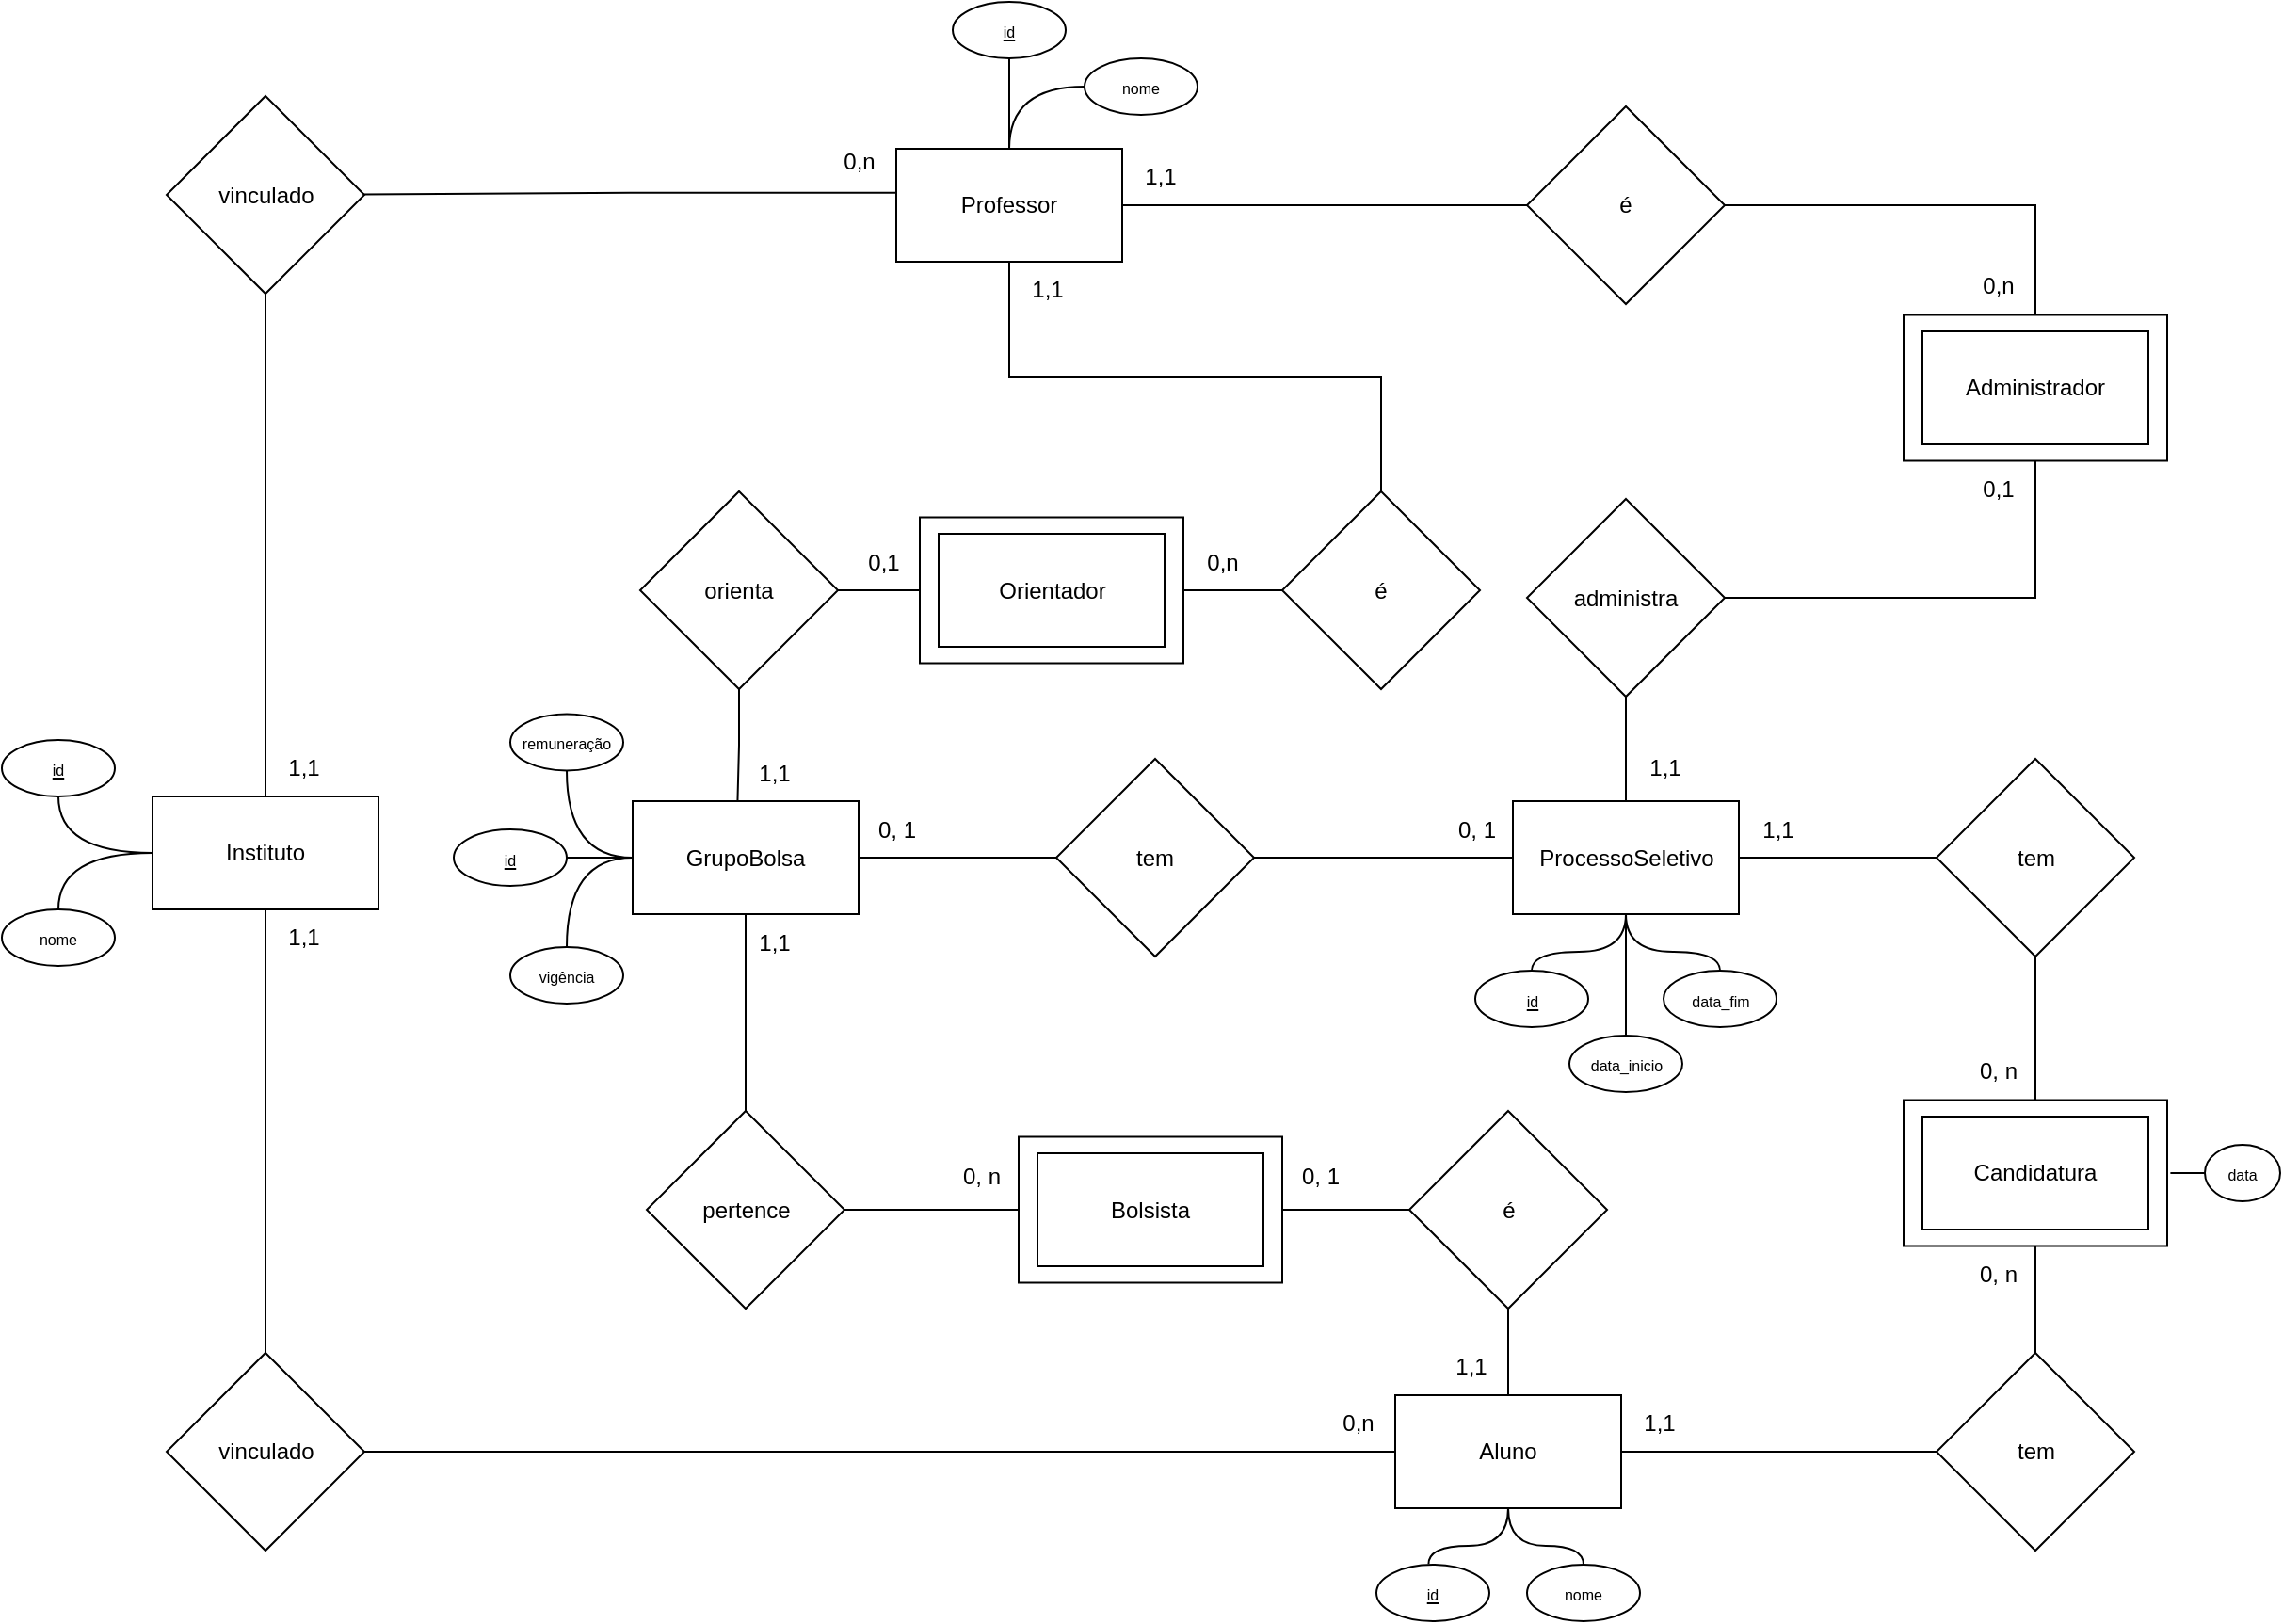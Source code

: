 <mxfile version="21.2.9" type="github">
  <diagram id="R2lEEEUBdFMjLlhIrx00" name="Page-1">
    <mxGraphModel dx="2284" dy="1934" grid="1" gridSize="10" guides="1" tooltips="1" connect="1" arrows="1" fold="1" page="1" pageScale="1" pageWidth="850" pageHeight="1100" math="0" shadow="0" extFonts="Permanent Marker^https://fonts.googleapis.com/css?family=Permanent+Marker">
      <root>
        <mxCell id="0" />
        <mxCell id="1" parent="0" />
        <mxCell id="pie1EhJkZhUP2Qu_YC7P-71" style="edgeStyle=orthogonalEdgeStyle;rounded=0;orthogonalLoop=1;jettySize=auto;html=1;exitX=1;exitY=0.5;exitDx=0;exitDy=0;entryX=0;entryY=0.5;entryDx=0;entryDy=0;endArrow=none;endFill=0;" parent="1" source="nmunE1XIVpIi25E5p-Tx-1" target="pie1EhJkZhUP2Qu_YC7P-9" edge="1">
          <mxGeometry relative="1" as="geometry" />
        </mxCell>
        <mxCell id="nmunE1XIVpIi25E5p-Tx-1" value="tem" style="rhombus;whiteSpace=wrap;html=1;" parent="1" vertex="1">
          <mxGeometry x="440" y="82" width="105" height="105" as="geometry" />
        </mxCell>
        <mxCell id="pie1EhJkZhUP2Qu_YC7P-125" style="edgeStyle=orthogonalEdgeStyle;rounded=0;orthogonalLoop=1;jettySize=auto;html=1;endArrow=none;endFill=0;" parent="1" source="pie1EhJkZhUP2Qu_YC7P-9" target="pie1EhJkZhUP2Qu_YC7P-78" edge="1">
          <mxGeometry relative="1" as="geometry" />
        </mxCell>
        <mxCell id="pie1EhJkZhUP2Qu_YC7P-16" value="" style="endArrow=none;html=1;rounded=0;exitX=1;exitY=0.5;exitDx=0;exitDy=0;entryX=0;entryY=0.5;entryDx=0;entryDy=0;endFill=0;" parent="1" source="pie1EhJkZhUP2Qu_YC7P-8" target="nmunE1XIVpIi25E5p-Tx-1" edge="1">
          <mxGeometry width="50" height="50" relative="1" as="geometry">
            <mxPoint x="380" y="137" as="sourcePoint" />
            <mxPoint x="430" y="87" as="targetPoint" />
          </mxGeometry>
        </mxCell>
        <mxCell id="VUNNy5yP3uQGhmD9CiRU-61" style="edgeStyle=orthogonalEdgeStyle;rounded=0;orthogonalLoop=1;jettySize=auto;html=1;exitX=0.5;exitY=0;exitDx=0;exitDy=0;fontFamily=Helvetica;fontSize=12;fontColor=default;endArrow=none;endFill=0;" parent="1" source="pie1EhJkZhUP2Qu_YC7P-28" target="pie1EhJkZhUP2Qu_YC7P-8" edge="1">
          <mxGeometry relative="1" as="geometry" />
        </mxCell>
        <mxCell id="pie1EhJkZhUP2Qu_YC7P-28" value="pertence" style="rhombus;whiteSpace=wrap;html=1;" parent="1" vertex="1">
          <mxGeometry x="222.5" y="269" width="105" height="105" as="geometry" />
        </mxCell>
        <mxCell id="pie1EhJkZhUP2Qu_YC7P-35" style="edgeStyle=orthogonalEdgeStyle;rounded=0;orthogonalLoop=1;jettySize=auto;html=1;exitX=1;exitY=0.5;exitDx=0;exitDy=0;entryX=0;entryY=0.5;entryDx=0;entryDy=0;endArrow=none;endFill=0;" parent="1" source="pie1EhJkZhUP2Qu_YC7P-33" target="VUNNy5yP3uQGhmD9CiRU-64" edge="1">
          <mxGeometry relative="1" as="geometry">
            <mxPoint x="680" y="-50" as="targetPoint" />
          </mxGeometry>
        </mxCell>
        <mxCell id="pie1EhJkZhUP2Qu_YC7P-62" style="edgeStyle=orthogonalEdgeStyle;rounded=0;orthogonalLoop=1;jettySize=auto;html=1;exitX=-0.001;exitY=0.39;exitDx=0;exitDy=0;entryX=0.989;entryY=0.498;entryDx=0;entryDy=0;entryPerimeter=0;exitPerimeter=0;endArrow=none;endFill=0;" parent="1" source="pie1EhJkZhUP2Qu_YC7P-33" target="VUNNy5yP3uQGhmD9CiRU-2" edge="1">
          <mxGeometry relative="1" as="geometry">
            <Array as="points" />
            <mxPoint x="390.8" y="-216.135" as="targetPoint" />
          </mxGeometry>
        </mxCell>
        <mxCell id="pie1EhJkZhUP2Qu_YC7P-36" style="edgeStyle=orthogonalEdgeStyle;rounded=0;orthogonalLoop=1;jettySize=auto;html=1;entryX=0.5;entryY=0;entryDx=0;entryDy=0;endArrow=none;endFill=0;exitX=0.5;exitY=1;exitDx=0;exitDy=0;" parent="1" source="VUNNy5yP3uQGhmD9CiRU-3" target="pie1EhJkZhUP2Qu_YC7P-9" edge="1">
          <mxGeometry relative="1" as="geometry">
            <mxPoint x="680" y="25.5" as="sourcePoint" />
          </mxGeometry>
        </mxCell>
        <mxCell id="pie1EhJkZhUP2Qu_YC7P-66" style="edgeStyle=orthogonalEdgeStyle;rounded=0;orthogonalLoop=1;jettySize=auto;html=1;entryX=0.5;entryY=0;entryDx=0;entryDy=0;endArrow=none;endFill=0;" parent="1" source="pie1EhJkZhUP2Qu_YC7P-43" target="pie1EhJkZhUP2Qu_YC7P-45" edge="1">
          <mxGeometry relative="1" as="geometry" />
        </mxCell>
        <mxCell id="VUNNy5yP3uQGhmD9CiRU-55" style="edgeStyle=orthogonalEdgeStyle;rounded=0;orthogonalLoop=1;jettySize=auto;html=1;exitX=1;exitY=0.5;exitDx=0;exitDy=0;fontFamily=Helvetica;fontSize=12;fontColor=default;endArrow=none;endFill=0;" parent="1" source="pie1EhJkZhUP2Qu_YC7P-45" target="pie1EhJkZhUP2Qu_YC7P-22" edge="1">
          <mxGeometry relative="1" as="geometry" />
        </mxCell>
        <mxCell id="pie1EhJkZhUP2Qu_YC7P-45" value="vinculado" style="rhombus;whiteSpace=wrap;html=1;double=0;" parent="1" vertex="1">
          <mxGeometry x="-32.5" y="397.5" width="105" height="105" as="geometry" />
        </mxCell>
        <mxCell id="pie1EhJkZhUP2Qu_YC7P-57" style="edgeStyle=orthogonalEdgeStyle;rounded=0;orthogonalLoop=1;jettySize=auto;html=1;endArrow=none;endFill=0;entryX=0.464;entryY=0.022;entryDx=0;entryDy=0;entryPerimeter=0;" parent="1" source="pie1EhJkZhUP2Qu_YC7P-55" target="pie1EhJkZhUP2Qu_YC7P-8" edge="1">
          <mxGeometry relative="1" as="geometry" />
        </mxCell>
        <mxCell id="pie1EhJkZhUP2Qu_YC7P-55" value="orienta" style="rhombus;whiteSpace=wrap;html=1;" parent="1" vertex="1">
          <mxGeometry x="219" y="-60" width="105" height="105" as="geometry" />
        </mxCell>
        <mxCell id="VUNNy5yP3uQGhmD9CiRU-41" style="edgeStyle=orthogonalEdgeStyle;rounded=0;orthogonalLoop=1;jettySize=auto;html=1;entryX=0.5;entryY=0;entryDx=0;entryDy=0;fontFamily=Helvetica;fontSize=12;fontColor=default;endArrow=none;endFill=0;" parent="1" source="pie1EhJkZhUP2Qu_YC7P-78" target="pie1EhJkZhUP2Qu_YC7P-123" edge="1">
          <mxGeometry relative="1" as="geometry" />
        </mxCell>
        <mxCell id="pie1EhJkZhUP2Qu_YC7P-78" value="tem" style="rhombus;whiteSpace=wrap;html=1;double=0;" parent="1" vertex="1">
          <mxGeometry x="907.5" y="82" width="105" height="105" as="geometry" />
        </mxCell>
        <mxCell id="VUNNy5yP3uQGhmD9CiRU-63" style="edgeStyle=orthogonalEdgeStyle;rounded=0;orthogonalLoop=1;jettySize=auto;html=1;exitX=0.5;exitY=1;exitDx=0;exitDy=0;entryX=0.5;entryY=0;entryDx=0;entryDy=0;fontFamily=Helvetica;fontSize=12;fontColor=default;endArrow=none;endFill=0;" parent="1" source="VUNNy5yP3uQGhmD9CiRU-2" target="pie1EhJkZhUP2Qu_YC7P-43" edge="1">
          <mxGeometry relative="1" as="geometry" />
        </mxCell>
        <mxCell id="VUNNy5yP3uQGhmD9CiRU-2" value="vinculado" style="rhombus;whiteSpace=wrap;html=1;double=0;movable=1;resizable=1;rotatable=1;deletable=1;editable=1;locked=0;connectable=1;strokeColor=default;" parent="1" vertex="1">
          <mxGeometry x="-32.5" y="-270" width="105" height="105" as="geometry" />
        </mxCell>
        <mxCell id="VUNNy5yP3uQGhmD9CiRU-65" style="edgeStyle=orthogonalEdgeStyle;rounded=0;orthogonalLoop=1;jettySize=auto;html=1;exitX=1;exitY=0.5;exitDx=0;exitDy=0;entryX=0.5;entryY=1;entryDx=0;entryDy=0;fontFamily=Helvetica;fontSize=12;fontColor=default;endArrow=none;endFill=0;" parent="1" source="VUNNy5yP3uQGhmD9CiRU-3" target="VUNNy5yP3uQGhmD9CiRU-5" edge="1">
          <mxGeometry relative="1" as="geometry" />
        </mxCell>
        <mxCell id="VUNNy5yP3uQGhmD9CiRU-3" value="administra" style="rhombus;whiteSpace=wrap;html=1;double=0;movable=1;resizable=1;rotatable=1;deletable=1;editable=1;locked=0;connectable=1;" parent="1" vertex="1">
          <mxGeometry x="690" y="-56" width="105" height="105" as="geometry" />
        </mxCell>
        <mxCell id="VUNNy5yP3uQGhmD9CiRU-43" style="edgeStyle=orthogonalEdgeStyle;rounded=0;orthogonalLoop=1;jettySize=auto;html=1;entryX=0.5;entryY=1;entryDx=0;entryDy=0;fontFamily=Helvetica;fontSize=12;fontColor=default;endArrow=none;endFill=0;" parent="1" source="VUNNy5yP3uQGhmD9CiRU-42" target="pie1EhJkZhUP2Qu_YC7P-123" edge="1">
          <mxGeometry relative="1" as="geometry" />
        </mxCell>
        <mxCell id="VUNNy5yP3uQGhmD9CiRU-44" style="edgeStyle=orthogonalEdgeStyle;rounded=0;orthogonalLoop=1;jettySize=auto;html=1;exitX=0;exitY=0.5;exitDx=0;exitDy=0;entryX=1;entryY=0.5;entryDx=0;entryDy=0;fontFamily=Helvetica;fontSize=12;fontColor=default;endArrow=none;endFill=0;" parent="1" source="VUNNy5yP3uQGhmD9CiRU-42" target="pie1EhJkZhUP2Qu_YC7P-22" edge="1">
          <mxGeometry relative="1" as="geometry" />
        </mxCell>
        <mxCell id="VUNNy5yP3uQGhmD9CiRU-42" value="tem" style="rhombus;whiteSpace=wrap;html=1;double=0;fillColor=default;gradientColor=none;strokeColor=default;" parent="1" vertex="1">
          <mxGeometry x="907.5" y="397.5" width="105" height="105" as="geometry" />
        </mxCell>
        <mxCell id="VUNNy5yP3uQGhmD9CiRU-45" value="" style="group" parent="1" vertex="1" connectable="0">
          <mxGeometry x="890" y="233.25" width="200" height="137.5" as="geometry" />
        </mxCell>
        <mxCell id="pie1EhJkZhUP2Qu_YC7P-85" value="0, n" style="text;html=1;align=center;verticalAlign=middle;resizable=0;points=[];autosize=1;strokeColor=none;fillColor=none;" parent="VUNNy5yP3uQGhmD9CiRU-45" vertex="1">
          <mxGeometry x="30" width="40" height="30" as="geometry" />
        </mxCell>
        <mxCell id="pie1EhJkZhUP2Qu_YC7P-86" value="0, n" style="text;html=1;align=center;verticalAlign=middle;resizable=0;points=[];autosize=1;strokeColor=none;fillColor=none;" parent="VUNNy5yP3uQGhmD9CiRU-45" vertex="1">
          <mxGeometry x="30" y="107.5" width="40" height="30" as="geometry" />
        </mxCell>
        <mxCell id="pie1EhJkZhUP2Qu_YC7P-92" value="&lt;font style=&quot;font-size: 8px;&quot;&gt;data&lt;/font&gt;" style="ellipse;whiteSpace=wrap;html=1;" parent="VUNNy5yP3uQGhmD9CiRU-45" vertex="1">
          <mxGeometry x="160" y="53.75" width="40" height="30" as="geometry" />
        </mxCell>
        <mxCell id="VUNNy5yP3uQGhmD9CiRU-24" value="" style="group" parent="VUNNy5yP3uQGhmD9CiRU-45" vertex="1" connectable="0">
          <mxGeometry y="30" width="140" height="77.5" as="geometry" />
        </mxCell>
        <mxCell id="pie1EhJkZhUP2Qu_YC7P-123" value="" style="rounded=0;whiteSpace=wrap;html=1;" parent="VUNNy5yP3uQGhmD9CiRU-24" vertex="1">
          <mxGeometry width="140" height="77.5" as="geometry" />
        </mxCell>
        <mxCell id="pie1EhJkZhUP2Qu_YC7P-74" value="Candidatura" style="rounded=0;whiteSpace=wrap;html=1;" parent="VUNNy5yP3uQGhmD9CiRU-24" vertex="1">
          <mxGeometry x="10" y="8.75" width="120" height="60" as="geometry" />
        </mxCell>
        <mxCell id="VUNNy5yP3uQGhmD9CiRU-40" style="edgeStyle=orthogonalEdgeStyle;rounded=0;orthogonalLoop=1;jettySize=auto;html=1;exitX=0;exitY=0.5;exitDx=0;exitDy=0;entryX=1.012;entryY=0.495;entryDx=0;entryDy=0;entryPerimeter=0;fontFamily=Helvetica;fontSize=12;fontColor=default;endArrow=none;endFill=0;" parent="VUNNy5yP3uQGhmD9CiRU-45" source="pie1EhJkZhUP2Qu_YC7P-92" target="pie1EhJkZhUP2Qu_YC7P-123" edge="1">
          <mxGeometry relative="1" as="geometry" />
        </mxCell>
        <mxCell id="VUNNy5yP3uQGhmD9CiRU-46" value="" style="group" parent="1" vertex="1" connectable="0">
          <mxGeometry x="580" y="390" width="200" height="150" as="geometry" />
        </mxCell>
        <mxCell id="pie1EhJkZhUP2Qu_YC7P-22" value="Aluno" style="rounded=0;whiteSpace=wrap;html=1;comic=0;fixDash=0;container=0;glass=0;shadow=0;" parent="VUNNy5yP3uQGhmD9CiRU-46" vertex="1">
          <mxGeometry x="40" y="30" width="120" height="60" as="geometry" />
        </mxCell>
        <mxCell id="pie1EhJkZhUP2Qu_YC7P-32" value="1,1" style="text;html=1;align=center;verticalAlign=middle;resizable=0;points=[];autosize=1;strokeColor=none;fillColor=none;" parent="VUNNy5yP3uQGhmD9CiRU-46" vertex="1">
          <mxGeometry x="60" width="40" height="30" as="geometry" />
        </mxCell>
        <mxCell id="pie1EhJkZhUP2Qu_YC7P-51" value="0,n" style="text;html=1;align=center;verticalAlign=middle;resizable=0;points=[];autosize=1;strokeColor=none;fillColor=none;" parent="VUNNy5yP3uQGhmD9CiRU-46" vertex="1">
          <mxGeometry y="30" width="40" height="30" as="geometry" />
        </mxCell>
        <mxCell id="pie1EhJkZhUP2Qu_YC7P-87" value="1,1" style="text;html=1;align=center;verticalAlign=middle;resizable=0;points=[];autosize=1;strokeColor=none;fillColor=none;" parent="VUNNy5yP3uQGhmD9CiRU-46" vertex="1">
          <mxGeometry x="160" y="30" width="40" height="30" as="geometry" />
        </mxCell>
        <mxCell id="pie1EhJkZhUP2Qu_YC7P-100" value="&lt;font style=&quot;font-size: 8px;&quot;&gt;&lt;u&gt;id&lt;/u&gt;&lt;/font&gt;" style="ellipse;whiteSpace=wrap;html=1;" parent="VUNNy5yP3uQGhmD9CiRU-46" vertex="1">
          <mxGeometry x="30" y="120" width="60" height="30" as="geometry" />
        </mxCell>
        <mxCell id="pie1EhJkZhUP2Qu_YC7P-129" style="edgeStyle=orthogonalEdgeStyle;rounded=0;orthogonalLoop=1;jettySize=auto;html=1;entryX=0.462;entryY=-0.013;entryDx=0;entryDy=0;entryPerimeter=0;curved=1;endArrow=none;endFill=0;" parent="VUNNy5yP3uQGhmD9CiRU-46" source="pie1EhJkZhUP2Qu_YC7P-22" target="pie1EhJkZhUP2Qu_YC7P-100" edge="1">
          <mxGeometry relative="1" as="geometry" />
        </mxCell>
        <mxCell id="pie1EhJkZhUP2Qu_YC7P-101" value="&lt;font style=&quot;font-size: 8px;&quot;&gt;nome&lt;/font&gt;" style="ellipse;whiteSpace=wrap;html=1;" parent="VUNNy5yP3uQGhmD9CiRU-46" vertex="1">
          <mxGeometry x="110" y="120" width="60" height="30" as="geometry" />
        </mxCell>
        <mxCell id="pie1EhJkZhUP2Qu_YC7P-128" style="edgeStyle=orthogonalEdgeStyle;rounded=0;orthogonalLoop=1;jettySize=auto;html=1;exitX=0.5;exitY=1;exitDx=0;exitDy=0;entryX=0.5;entryY=0;entryDx=0;entryDy=0;endArrow=none;endFill=0;curved=1;" parent="VUNNy5yP3uQGhmD9CiRU-46" source="pie1EhJkZhUP2Qu_YC7P-22" target="pie1EhJkZhUP2Qu_YC7P-101" edge="1">
          <mxGeometry relative="1" as="geometry" />
        </mxCell>
        <mxCell id="VUNNy5yP3uQGhmD9CiRU-47" value="" style="group" parent="1" vertex="1" connectable="0">
          <mxGeometry x="642.5" y="72" width="200" height="187" as="geometry" />
        </mxCell>
        <mxCell id="pie1EhJkZhUP2Qu_YC7P-9" value="ProcessoSeletivo" style="rounded=0;whiteSpace=wrap;html=1;" parent="VUNNy5yP3uQGhmD9CiRU-47" vertex="1">
          <mxGeometry x="40" y="32.5" width="120" height="60" as="geometry" />
        </mxCell>
        <mxCell id="pie1EhJkZhUP2Qu_YC7P-21" value="0, 1" style="text;html=1;align=center;verticalAlign=middle;resizable=0;points=[];autosize=1;strokeColor=none;fillColor=none;" parent="VUNNy5yP3uQGhmD9CiRU-47" vertex="1">
          <mxGeometry y="32.5" width="40" height="30" as="geometry" />
        </mxCell>
        <mxCell id="pie1EhJkZhUP2Qu_YC7P-38" value="1,1" style="text;html=1;align=center;verticalAlign=middle;resizable=0;points=[];autosize=1;strokeColor=none;fillColor=none;" parent="VUNNy5yP3uQGhmD9CiRU-47" vertex="1">
          <mxGeometry x="100" width="40" height="30" as="geometry" />
        </mxCell>
        <mxCell id="pie1EhJkZhUP2Qu_YC7P-84" value="1,1" style="text;html=1;align=center;verticalAlign=middle;resizable=0;points=[];autosize=1;strokeColor=none;fillColor=none;" parent="VUNNy5yP3uQGhmD9CiRU-47" vertex="1">
          <mxGeometry x="160" y="32.5" width="40" height="30" as="geometry" />
        </mxCell>
        <mxCell id="pie1EhJkZhUP2Qu_YC7P-119" value="&lt;font style=&quot;font-size: 8px;&quot;&gt;&lt;u&gt;id&lt;/u&gt;&lt;/font&gt;" style="ellipse;whiteSpace=wrap;html=1;" parent="VUNNy5yP3uQGhmD9CiRU-47" vertex="1">
          <mxGeometry x="20" y="122.5" width="60" height="30" as="geometry" />
        </mxCell>
        <mxCell id="pie1EhJkZhUP2Qu_YC7P-120" style="edgeStyle=orthogonalEdgeStyle;rounded=0;orthogonalLoop=1;jettySize=auto;html=1;entryX=0.5;entryY=0;entryDx=0;entryDy=0;curved=1;endArrow=none;endFill=0;" parent="VUNNy5yP3uQGhmD9CiRU-47" source="pie1EhJkZhUP2Qu_YC7P-9" target="pie1EhJkZhUP2Qu_YC7P-119" edge="1">
          <mxGeometry relative="1" as="geometry" />
        </mxCell>
        <mxCell id="pie1EhJkZhUP2Qu_YC7P-130" value="&lt;font style=&quot;font-size: 8px;&quot;&gt;data_fim&lt;/font&gt;" style="ellipse;whiteSpace=wrap;html=1;" parent="VUNNy5yP3uQGhmD9CiRU-47" vertex="1">
          <mxGeometry x="120" y="122.5" width="60" height="30" as="geometry" />
        </mxCell>
        <mxCell id="pie1EhJkZhUP2Qu_YC7P-131" style="edgeStyle=orthogonalEdgeStyle;rounded=0;orthogonalLoop=1;jettySize=auto;html=1;exitX=0.5;exitY=1;exitDx=0;exitDy=0;entryX=0.5;entryY=0;entryDx=0;entryDy=0;endArrow=none;endFill=0;curved=1;" parent="VUNNy5yP3uQGhmD9CiRU-47" source="pie1EhJkZhUP2Qu_YC7P-9" target="pie1EhJkZhUP2Qu_YC7P-130" edge="1">
          <mxGeometry relative="1" as="geometry" />
        </mxCell>
        <mxCell id="pie1EhJkZhUP2Qu_YC7P-132" value="&lt;font style=&quot;font-size: 8px;&quot;&gt;data_inicio&lt;/font&gt;" style="ellipse;whiteSpace=wrap;html=1;" parent="VUNNy5yP3uQGhmD9CiRU-47" vertex="1">
          <mxGeometry x="70" y="157" width="60" height="30" as="geometry" />
        </mxCell>
        <mxCell id="pie1EhJkZhUP2Qu_YC7P-133" style="edgeStyle=orthogonalEdgeStyle;rounded=0;orthogonalLoop=1;jettySize=auto;html=1;entryX=0.5;entryY=0;entryDx=0;entryDy=0;endArrow=none;endFill=0;" parent="VUNNy5yP3uQGhmD9CiRU-47" source="pie1EhJkZhUP2Qu_YC7P-9" target="pie1EhJkZhUP2Qu_YC7P-132" edge="1">
          <mxGeometry relative="1" as="geometry" />
        </mxCell>
        <mxCell id="VUNNy5yP3uQGhmD9CiRU-48" value="" style="group" parent="1" vertex="1" connectable="0">
          <mxGeometry x="315" y="-320" width="200" height="168" as="geometry" />
        </mxCell>
        <mxCell id="pie1EhJkZhUP2Qu_YC7P-33" value="Professor" style="rounded=0;whiteSpace=wrap;html=1;" parent="VUNNy5yP3uQGhmD9CiRU-48" vertex="1">
          <mxGeometry x="40" y="78" width="120" height="60" as="geometry" />
        </mxCell>
        <mxCell id="pie1EhJkZhUP2Qu_YC7P-37" value="1,1" style="text;html=1;align=center;verticalAlign=middle;resizable=0;points=[];autosize=1;strokeColor=none;fillColor=none;" parent="VUNNy5yP3uQGhmD9CiRU-48" vertex="1">
          <mxGeometry x="160" y="78" width="40" height="30" as="geometry" />
        </mxCell>
        <mxCell id="pie1EhJkZhUP2Qu_YC7P-54" value="0,n" style="text;html=1;align=center;verticalAlign=middle;resizable=0;points=[];autosize=1;strokeColor=none;fillColor=none;" parent="VUNNy5yP3uQGhmD9CiRU-48" vertex="1">
          <mxGeometry y="70" width="40" height="30" as="geometry" />
        </mxCell>
        <mxCell id="pie1EhJkZhUP2Qu_YC7P-59" value="1,1" style="text;html=1;align=center;verticalAlign=middle;resizable=0;points=[];autosize=1;strokeColor=none;fillColor=none;" parent="VUNNy5yP3uQGhmD9CiRU-48" vertex="1">
          <mxGeometry x="100" y="138" width="40" height="30" as="geometry" />
        </mxCell>
        <mxCell id="pie1EhJkZhUP2Qu_YC7P-111" value="&lt;font style=&quot;font-size: 8px;&quot;&gt;&lt;u&gt;id&lt;/u&gt;&lt;/font&gt;" style="ellipse;whiteSpace=wrap;html=1;" parent="VUNNy5yP3uQGhmD9CiRU-48" vertex="1">
          <mxGeometry x="70" width="60" height="30" as="geometry" />
        </mxCell>
        <mxCell id="pie1EhJkZhUP2Qu_YC7P-113" style="edgeStyle=orthogonalEdgeStyle;rounded=0;orthogonalLoop=1;jettySize=auto;html=1;entryX=0.5;entryY=1;entryDx=0;entryDy=0;curved=1;exitX=0.5;exitY=0;exitDx=0;exitDy=0;endArrow=none;endFill=0;" parent="VUNNy5yP3uQGhmD9CiRU-48" source="pie1EhJkZhUP2Qu_YC7P-33" target="pie1EhJkZhUP2Qu_YC7P-111" edge="1">
          <mxGeometry relative="1" as="geometry">
            <Array as="points">
              <mxPoint x="100" y="40" />
              <mxPoint x="100" y="40" />
            </Array>
          </mxGeometry>
        </mxCell>
        <mxCell id="pie1EhJkZhUP2Qu_YC7P-114" style="edgeStyle=orthogonalEdgeStyle;rounded=0;orthogonalLoop=1;jettySize=auto;html=1;entryX=0.5;entryY=0;entryDx=0;entryDy=0;curved=1;endArrow=none;endFill=0;exitX=0;exitY=0.5;exitDx=0;exitDy=0;" parent="VUNNy5yP3uQGhmD9CiRU-48" source="pie1EhJkZhUP2Qu_YC7P-112" target="pie1EhJkZhUP2Qu_YC7P-33" edge="1">
          <mxGeometry relative="1" as="geometry" />
        </mxCell>
        <mxCell id="pie1EhJkZhUP2Qu_YC7P-112" value="&lt;font style=&quot;font-size: 8px;&quot;&gt;nome&lt;/font&gt;" style="ellipse;whiteSpace=wrap;html=1;" parent="VUNNy5yP3uQGhmD9CiRU-48" vertex="1">
          <mxGeometry x="140" y="30" width="60" height="30" as="geometry" />
        </mxCell>
        <mxCell id="VUNNy5yP3uQGhmD9CiRU-49" value="" style="group" parent="1" vertex="1" connectable="0">
          <mxGeometry x="-120" y="72" width="200" height="120" as="geometry" />
        </mxCell>
        <mxCell id="pie1EhJkZhUP2Qu_YC7P-43" value="Instituto" style="rounded=0;whiteSpace=wrap;html=1;comic=0;jiggle=100;" parent="VUNNy5yP3uQGhmD9CiRU-49" vertex="1">
          <mxGeometry x="80" y="30" width="120" height="60" as="geometry" />
        </mxCell>
        <mxCell id="pie1EhJkZhUP2Qu_YC7P-52" value="1,1" style="text;html=1;align=center;verticalAlign=middle;resizable=0;points=[];autosize=1;strokeColor=none;fillColor=none;" parent="VUNNy5yP3uQGhmD9CiRU-49" vertex="1">
          <mxGeometry x="140" y="90" width="40" height="30" as="geometry" />
        </mxCell>
        <mxCell id="pie1EhJkZhUP2Qu_YC7P-53" value="1,1" style="text;html=1;align=center;verticalAlign=middle;resizable=0;points=[];autosize=1;strokeColor=none;fillColor=none;" parent="VUNNy5yP3uQGhmD9CiRU-49" vertex="1">
          <mxGeometry x="140" width="40" height="30" as="geometry" />
        </mxCell>
        <mxCell id="pie1EhJkZhUP2Qu_YC7P-106" value="&lt;font style=&quot;font-size: 8px;&quot;&gt;&lt;u&gt;id&lt;/u&gt;&lt;/font&gt;" style="ellipse;whiteSpace=wrap;html=1;" parent="VUNNy5yP3uQGhmD9CiRU-49" vertex="1">
          <mxGeometry width="60" height="30" as="geometry" />
        </mxCell>
        <mxCell id="VUNNy5yP3uQGhmD9CiRU-33" style="edgeStyle=orthogonalEdgeStyle;orthogonalLoop=1;jettySize=auto;html=1;exitX=0;exitY=0.5;exitDx=0;exitDy=0;entryX=0.5;entryY=1;entryDx=0;entryDy=0;fontFamily=Helvetica;fontSize=12;fontColor=default;endArrow=none;endFill=0;curved=1;" parent="VUNNy5yP3uQGhmD9CiRU-49" source="pie1EhJkZhUP2Qu_YC7P-43" target="pie1EhJkZhUP2Qu_YC7P-106" edge="1">
          <mxGeometry relative="1" as="geometry" />
        </mxCell>
        <mxCell id="pie1EhJkZhUP2Qu_YC7P-107" value="&lt;font style=&quot;font-size: 8px;&quot;&gt;nome&lt;/font&gt;" style="ellipse;whiteSpace=wrap;html=1;" parent="VUNNy5yP3uQGhmD9CiRU-49" vertex="1">
          <mxGeometry y="90" width="60" height="30" as="geometry" />
        </mxCell>
        <mxCell id="VUNNy5yP3uQGhmD9CiRU-34" style="edgeStyle=orthogonalEdgeStyle;orthogonalLoop=1;jettySize=auto;html=1;exitX=0;exitY=0.5;exitDx=0;exitDy=0;entryX=0.5;entryY=0;entryDx=0;entryDy=0;fontFamily=Helvetica;fontSize=12;fontColor=default;endArrow=none;endFill=0;curved=1;" parent="VUNNy5yP3uQGhmD9CiRU-49" source="pie1EhJkZhUP2Qu_YC7P-43" target="pie1EhJkZhUP2Qu_YC7P-107" edge="1">
          <mxGeometry relative="1" as="geometry" />
        </mxCell>
        <mxCell id="VUNNy5yP3uQGhmD9CiRU-50" value="" style="group" parent="1" vertex="1" connectable="0">
          <mxGeometry x="90" y="58.25" width="285" height="153.75" as="geometry" />
        </mxCell>
        <mxCell id="pie1EhJkZhUP2Qu_YC7P-8" value="GrupoBolsa" style="rounded=0;whiteSpace=wrap;html=1;" parent="VUNNy5yP3uQGhmD9CiRU-50" vertex="1">
          <mxGeometry x="125" y="46.25" width="120" height="60" as="geometry" />
        </mxCell>
        <mxCell id="pie1EhJkZhUP2Qu_YC7P-20" value="0, 1" style="text;html=1;align=center;verticalAlign=middle;resizable=0;points=[];autosize=1;strokeColor=none;fillColor=none;" parent="VUNNy5yP3uQGhmD9CiRU-50" vertex="1">
          <mxGeometry x="245" y="46.25" width="40" height="30" as="geometry" />
        </mxCell>
        <mxCell id="pie1EhJkZhUP2Qu_YC7P-31" value="1,1" style="text;html=1;align=center;verticalAlign=middle;resizable=0;points=[];autosize=1;strokeColor=none;fillColor=none;" parent="VUNNy5yP3uQGhmD9CiRU-50" vertex="1">
          <mxGeometry x="180" y="106.25" width="40" height="30" as="geometry" />
        </mxCell>
        <mxCell id="pie1EhJkZhUP2Qu_YC7P-58" value="1,1" style="text;html=1;align=center;verticalAlign=middle;resizable=0;points=[];autosize=1;strokeColor=none;fillColor=none;" parent="VUNNy5yP3uQGhmD9CiRU-50" vertex="1">
          <mxGeometry x="180" y="16.25" width="40" height="30" as="geometry" />
        </mxCell>
        <mxCell id="pie1EhJkZhUP2Qu_YC7P-121" value="&lt;font style=&quot;font-size: 8px;&quot;&gt;&lt;u&gt;id&lt;/u&gt;&lt;/font&gt;" style="ellipse;whiteSpace=wrap;html=1;" parent="VUNNy5yP3uQGhmD9CiRU-50" vertex="1">
          <mxGeometry x="30" y="61.25" width="60" height="30" as="geometry" />
        </mxCell>
        <mxCell id="VUNNy5yP3uQGhmD9CiRU-28" style="edgeStyle=orthogonalEdgeStyle;rounded=0;orthogonalLoop=1;jettySize=auto;html=1;entryX=1;entryY=0.5;entryDx=0;entryDy=0;fontFamily=Helvetica;fontSize=12;fontColor=default;endArrow=none;endFill=0;" parent="VUNNy5yP3uQGhmD9CiRU-50" source="pie1EhJkZhUP2Qu_YC7P-8" target="pie1EhJkZhUP2Qu_YC7P-121" edge="1">
          <mxGeometry relative="1" as="geometry" />
        </mxCell>
        <mxCell id="pie1EhJkZhUP2Qu_YC7P-136" value="&lt;font style=&quot;font-size: 8px;&quot;&gt;vigência&lt;/font&gt;" style="ellipse;whiteSpace=wrap;html=1;" parent="VUNNy5yP3uQGhmD9CiRU-50" vertex="1">
          <mxGeometry x="60" y="123.75" width="60" height="30" as="geometry" />
        </mxCell>
        <mxCell id="VUNNy5yP3uQGhmD9CiRU-30" style="edgeStyle=orthogonalEdgeStyle;orthogonalLoop=1;jettySize=auto;html=1;exitX=0;exitY=0.5;exitDx=0;exitDy=0;fontFamily=Helvetica;fontSize=12;fontColor=default;endArrow=none;endFill=0;curved=1;" parent="VUNNy5yP3uQGhmD9CiRU-50" source="pie1EhJkZhUP2Qu_YC7P-8" target="pie1EhJkZhUP2Qu_YC7P-136" edge="1">
          <mxGeometry relative="1" as="geometry" />
        </mxCell>
        <mxCell id="VUNNy5yP3uQGhmD9CiRU-32" style="edgeStyle=orthogonalEdgeStyle;orthogonalLoop=1;jettySize=auto;html=1;exitX=0.5;exitY=1;exitDx=0;exitDy=0;entryX=0;entryY=0.5;entryDx=0;entryDy=0;fontFamily=Helvetica;fontSize=12;fontColor=default;curved=1;endArrow=none;endFill=0;" parent="VUNNy5yP3uQGhmD9CiRU-50" source="pie1EhJkZhUP2Qu_YC7P-140" target="pie1EhJkZhUP2Qu_YC7P-8" edge="1">
          <mxGeometry relative="1" as="geometry" />
        </mxCell>
        <mxCell id="pie1EhJkZhUP2Qu_YC7P-140" value="&lt;font style=&quot;font-size: 8px;&quot;&gt;remuneração&lt;/font&gt;" style="ellipse;whiteSpace=wrap;html=1;" parent="VUNNy5yP3uQGhmD9CiRU-50" vertex="1">
          <mxGeometry x="60" width="60" height="30" as="geometry" />
        </mxCell>
        <mxCell id="VUNNy5yP3uQGhmD9CiRU-56" style="edgeStyle=orthogonalEdgeStyle;rounded=0;orthogonalLoop=1;jettySize=auto;html=1;exitX=0.5;exitY=0;exitDx=0;exitDy=0;entryX=0.5;entryY=1;entryDx=0;entryDy=0;fontFamily=Helvetica;fontSize=12;fontColor=default;endArrow=none;endFill=0;" parent="1" source="VUNNy5yP3uQGhmD9CiRU-51" target="pie1EhJkZhUP2Qu_YC7P-33" edge="1">
          <mxGeometry relative="1" as="geometry" />
        </mxCell>
        <mxCell id="VUNNy5yP3uQGhmD9CiRU-51" value="é" style="rhombus;whiteSpace=wrap;html=1;" parent="1" vertex="1">
          <mxGeometry x="560" y="-60" width="105" height="105" as="geometry" />
        </mxCell>
        <mxCell id="VUNNy5yP3uQGhmD9CiRU-52" style="edgeStyle=orthogonalEdgeStyle;rounded=0;orthogonalLoop=1;jettySize=auto;html=1;entryX=1;entryY=0.5;entryDx=0;entryDy=0;fontFamily=Helvetica;fontSize=12;fontColor=default;endArrow=none;endFill=0;" parent="1" source="VUNNy5yP3uQGhmD9CiRU-19" target="pie1EhJkZhUP2Qu_YC7P-55" edge="1">
          <mxGeometry relative="1" as="geometry" />
        </mxCell>
        <mxCell id="VUNNy5yP3uQGhmD9CiRU-53" style="edgeStyle=orthogonalEdgeStyle;rounded=0;orthogonalLoop=1;jettySize=auto;html=1;entryX=0;entryY=0.5;entryDx=0;entryDy=0;fontFamily=Helvetica;fontSize=12;fontColor=default;endArrow=none;endFill=0;" parent="1" source="VUNNy5yP3uQGhmD9CiRU-19" target="VUNNy5yP3uQGhmD9CiRU-51" edge="1">
          <mxGeometry relative="1" as="geometry" />
        </mxCell>
        <mxCell id="VUNNy5yP3uQGhmD9CiRU-59" style="edgeStyle=orthogonalEdgeStyle;rounded=0;orthogonalLoop=1;jettySize=auto;html=1;exitX=0;exitY=0.5;exitDx=0;exitDy=0;entryX=1;entryY=0.5;entryDx=0;entryDy=0;fontFamily=Helvetica;fontSize=12;fontColor=default;endArrow=none;endFill=0;" parent="1" source="VUNNy5yP3uQGhmD9CiRU-57" target="VUNNy5yP3uQGhmD9CiRU-15" edge="1">
          <mxGeometry relative="1" as="geometry" />
        </mxCell>
        <mxCell id="VUNNy5yP3uQGhmD9CiRU-57" value="é" style="rhombus;whiteSpace=wrap;html=1;" parent="1" vertex="1">
          <mxGeometry x="627.5" y="269" width="105" height="105" as="geometry" />
        </mxCell>
        <mxCell id="VUNNy5yP3uQGhmD9CiRU-58" style="edgeStyle=orthogonalEdgeStyle;rounded=0;orthogonalLoop=1;jettySize=auto;html=1;exitX=0.5;exitY=0;exitDx=0;exitDy=0;entryX=0.5;entryY=1;entryDx=0;entryDy=0;fontFamily=Helvetica;fontSize=12;fontColor=default;endArrow=none;endFill=0;" parent="1" source="pie1EhJkZhUP2Qu_YC7P-22" target="VUNNy5yP3uQGhmD9CiRU-57" edge="1">
          <mxGeometry relative="1" as="geometry" />
        </mxCell>
        <mxCell id="VUNNy5yP3uQGhmD9CiRU-60" style="edgeStyle=orthogonalEdgeStyle;rounded=0;orthogonalLoop=1;jettySize=auto;html=1;entryX=1;entryY=0.5;entryDx=0;entryDy=0;fontFamily=Helvetica;fontSize=12;fontColor=default;endArrow=none;endFill=0;" parent="1" source="VUNNy5yP3uQGhmD9CiRU-16" target="pie1EhJkZhUP2Qu_YC7P-28" edge="1">
          <mxGeometry relative="1" as="geometry" />
        </mxCell>
        <mxCell id="VUNNy5yP3uQGhmD9CiRU-62" value="" style="group" parent="1" vertex="1" connectable="0">
          <mxGeometry x="380" y="282.75" width="220" height="77.5" as="geometry" />
        </mxCell>
        <mxCell id="VUNNy5yP3uQGhmD9CiRU-25" value="" style="group" parent="VUNNy5yP3uQGhmD9CiRU-62" vertex="1" connectable="0">
          <mxGeometry x="40" width="140" height="77.5" as="geometry" />
        </mxCell>
        <mxCell id="VUNNy5yP3uQGhmD9CiRU-15" value="" style="rounded=0;whiteSpace=wrap;html=1;" parent="VUNNy5yP3uQGhmD9CiRU-25" vertex="1">
          <mxGeometry width="140" height="77.5" as="geometry" />
        </mxCell>
        <mxCell id="VUNNy5yP3uQGhmD9CiRU-16" value="Bolsista" style="rounded=0;whiteSpace=wrap;html=1;" parent="VUNNy5yP3uQGhmD9CiRU-25" vertex="1">
          <mxGeometry x="10" y="8.75" width="120" height="60" as="geometry" />
        </mxCell>
        <mxCell id="VUNNy5yP3uQGhmD9CiRU-37" value="0, n" style="text;html=1;align=center;verticalAlign=middle;resizable=0;points=[];autosize=1;strokeColor=none;fillColor=none;" parent="VUNNy5yP3uQGhmD9CiRU-62" vertex="1">
          <mxGeometry y="6.25" width="40" height="30" as="geometry" />
        </mxCell>
        <mxCell id="VUNNy5yP3uQGhmD9CiRU-38" value="0, 1" style="text;html=1;align=center;verticalAlign=middle;resizable=0;points=[];autosize=1;strokeColor=none;fillColor=none;" parent="VUNNy5yP3uQGhmD9CiRU-62" vertex="1">
          <mxGeometry x="180" y="6.25" width="40" height="30" as="geometry" />
        </mxCell>
        <mxCell id="VUNNy5yP3uQGhmD9CiRU-67" style="edgeStyle=orthogonalEdgeStyle;rounded=0;orthogonalLoop=1;jettySize=auto;html=1;entryX=0.5;entryY=0;entryDx=0;entryDy=0;fontFamily=Helvetica;fontSize=12;fontColor=default;endArrow=none;endFill=0;" parent="1" source="VUNNy5yP3uQGhmD9CiRU-64" target="VUNNy5yP3uQGhmD9CiRU-5" edge="1">
          <mxGeometry relative="1" as="geometry" />
        </mxCell>
        <mxCell id="VUNNy5yP3uQGhmD9CiRU-64" value="é" style="rhombus;whiteSpace=wrap;html=1;double=0;movable=1;resizable=1;rotatable=1;deletable=1;editable=1;locked=0;connectable=1;" parent="1" vertex="1">
          <mxGeometry x="690" y="-264.5" width="105" height="105" as="geometry" />
        </mxCell>
        <mxCell id="VUNNy5yP3uQGhmD9CiRU-66" value="" style="group" parent="1" vertex="1" connectable="0">
          <mxGeometry x="890" y="-183.75" width="140" height="137.5" as="geometry" />
        </mxCell>
        <mxCell id="VUNNy5yP3uQGhmD9CiRU-9" value="0,1" style="text;html=1;align=center;verticalAlign=middle;resizable=0;points=[];autosize=1;strokeColor=none;fillColor=none;" parent="VUNNy5yP3uQGhmD9CiRU-66" vertex="1">
          <mxGeometry x="30" y="107.5" width="40" height="30" as="geometry" />
        </mxCell>
        <mxCell id="VUNNy5yP3uQGhmD9CiRU-10" value="0,n" style="text;html=1;align=center;verticalAlign=middle;resizable=0;points=[];autosize=1;strokeColor=none;fillColor=none;" parent="VUNNy5yP3uQGhmD9CiRU-66" vertex="1">
          <mxGeometry x="30" width="40" height="30" as="geometry" />
        </mxCell>
        <mxCell id="VUNNy5yP3uQGhmD9CiRU-23" value="" style="group" parent="VUNNy5yP3uQGhmD9CiRU-66" vertex="1" connectable="0">
          <mxGeometry y="30" width="140" height="77.5" as="geometry" />
        </mxCell>
        <mxCell id="VUNNy5yP3uQGhmD9CiRU-5" value="" style="rounded=0;whiteSpace=wrap;html=1;" parent="VUNNy5yP3uQGhmD9CiRU-23" vertex="1">
          <mxGeometry width="140" height="77.5" as="geometry" />
        </mxCell>
        <mxCell id="VUNNy5yP3uQGhmD9CiRU-6" value="Administrador" style="rounded=0;whiteSpace=wrap;html=1;" parent="VUNNy5yP3uQGhmD9CiRU-23" vertex="1">
          <mxGeometry x="10" y="8.75" width="120" height="60" as="geometry" />
        </mxCell>
        <mxCell id="VUNNy5yP3uQGhmD9CiRU-76" value="" style="group" parent="1" vertex="1" connectable="0">
          <mxGeometry x="327.5" y="-46.25" width="220" height="77.5" as="geometry" />
        </mxCell>
        <mxCell id="VUNNy5yP3uQGhmD9CiRU-21" value="" style="group" parent="VUNNy5yP3uQGhmD9CiRU-76" vertex="1" connectable="0">
          <mxGeometry x="40" width="140" height="77.5" as="geometry" />
        </mxCell>
        <mxCell id="VUNNy5yP3uQGhmD9CiRU-54" value="" style="group" parent="VUNNy5yP3uQGhmD9CiRU-21" vertex="1" connectable="0">
          <mxGeometry width="140" height="77.5" as="geometry" />
        </mxCell>
        <mxCell id="VUNNy5yP3uQGhmD9CiRU-19" value="" style="rounded=0;whiteSpace=wrap;html=1;" parent="VUNNy5yP3uQGhmD9CiRU-54" vertex="1">
          <mxGeometry width="140" height="77.5" as="geometry" />
        </mxCell>
        <mxCell id="VUNNy5yP3uQGhmD9CiRU-20" value="Orientador" style="rounded=0;whiteSpace=wrap;html=1;" parent="VUNNy5yP3uQGhmD9CiRU-54" vertex="1">
          <mxGeometry x="10" y="8.75" width="120" height="60" as="geometry" />
        </mxCell>
        <mxCell id="VUNNy5yP3uQGhmD9CiRU-35" value="0,1" style="text;html=1;align=center;verticalAlign=middle;resizable=0;points=[];autosize=1;strokeColor=none;fillColor=none;" parent="VUNNy5yP3uQGhmD9CiRU-76" vertex="1">
          <mxGeometry y="9.5" width="40" height="30" as="geometry" />
        </mxCell>
        <mxCell id="VUNNy5yP3uQGhmD9CiRU-36" value="0,n" style="text;html=1;align=center;verticalAlign=middle;resizable=0;points=[];autosize=1;strokeColor=none;fillColor=none;" parent="VUNNy5yP3uQGhmD9CiRU-76" vertex="1">
          <mxGeometry x="180" y="9.5" width="40" height="30" as="geometry" />
        </mxCell>
      </root>
    </mxGraphModel>
  </diagram>
</mxfile>
